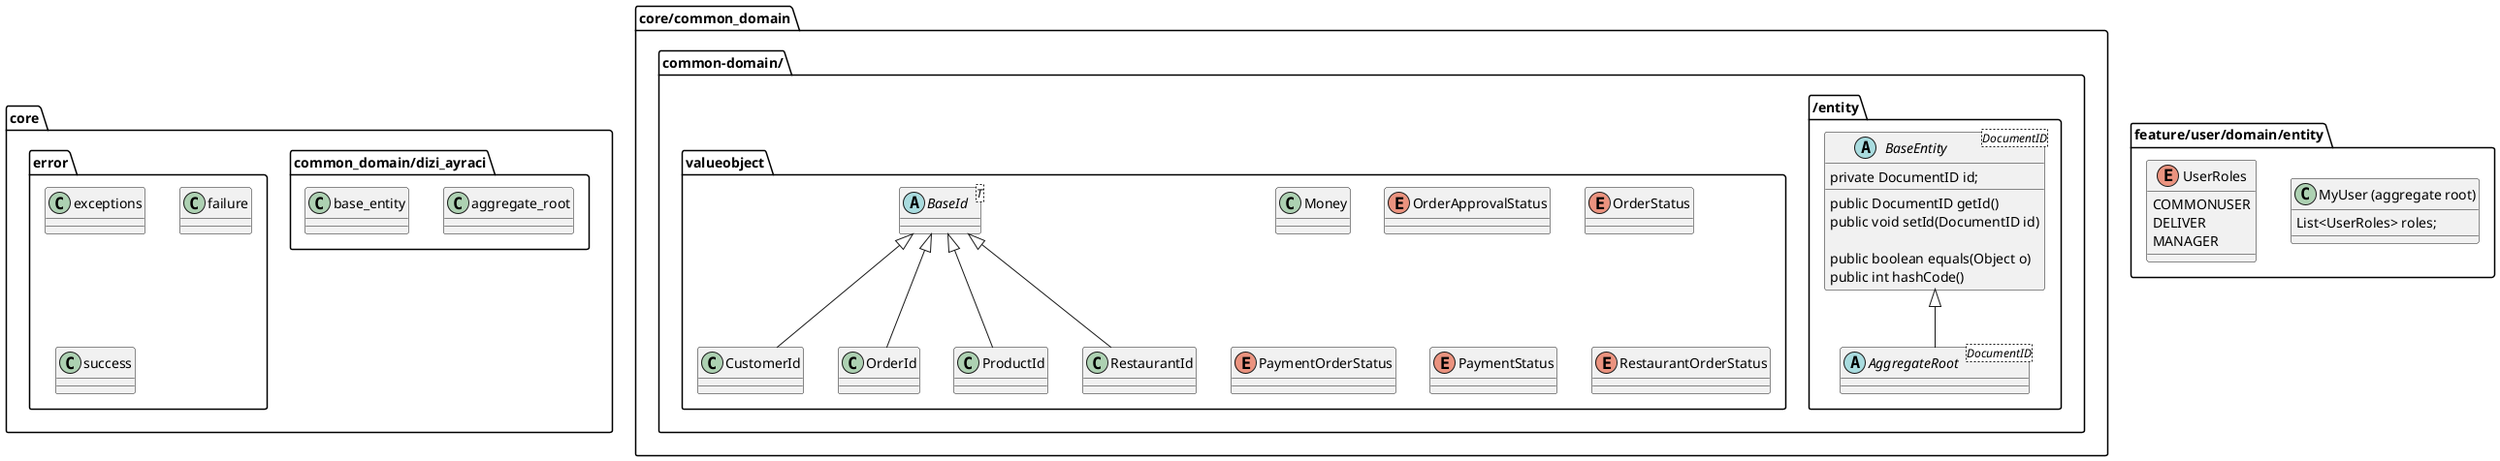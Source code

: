 @startuml

package core {

    package "common_domain/dizi_ayraci"{
        class aggregate_root
        class base_entity
    }

    package error {
        class exceptions
        class failure
        class success
    }
}

package "feature/user/domain/entity" {
    class "MyUser (aggregate root)" as MyUser{
        List<UserRoles> roles;
    }
    enum UserRoles{
        COMMONUSER
        DELIVER
        MANAGER
    }
}

package core/common_domain{
    package common-domain/../entity{
        abstract class BaseEntity<DocumentID>{
            private DocumentID id;

            public DocumentID getId()
            public void setId(DocumentID id)

            public boolean equals(Object o)
            public int hashCode()

        }
        abstract class AggregateRoot<DocumentID> extends BaseEntity
    }
    package common-domain/..valueobject{
        abstract class BaseId<T>
        class CustomerId extends BaseId
        class Money
        enum OrderApprovalStatus
        class OrderId extends BaseId
        enum OrderStatus
        enum PaymentOrderStatus
        enum PaymentStatus
        class ProductId extends BaseId
        class RestaurantId extends BaseId
        enum RestaurantOrderStatus

    }

}


'MyUser *- UserRoles

@enduml